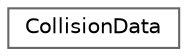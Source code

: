 digraph "Graphical Class Hierarchy"
{
 // LATEX_PDF_SIZE
  bgcolor="transparent";
  edge [fontname=Helvetica,fontsize=10,labelfontname=Helvetica,labelfontsize=10];
  node [fontname=Helvetica,fontsize=10,shape=box,height=0.2,width=0.4];
  rankdir="LR";
  Node0 [id="Node000000",label="CollisionData",height=0.2,width=0.4,color="grey40", fillcolor="white", style="filled",URL="$d7/d3f/structCollisionData.html",tooltip="Struct that holds data about collisions."];
}
